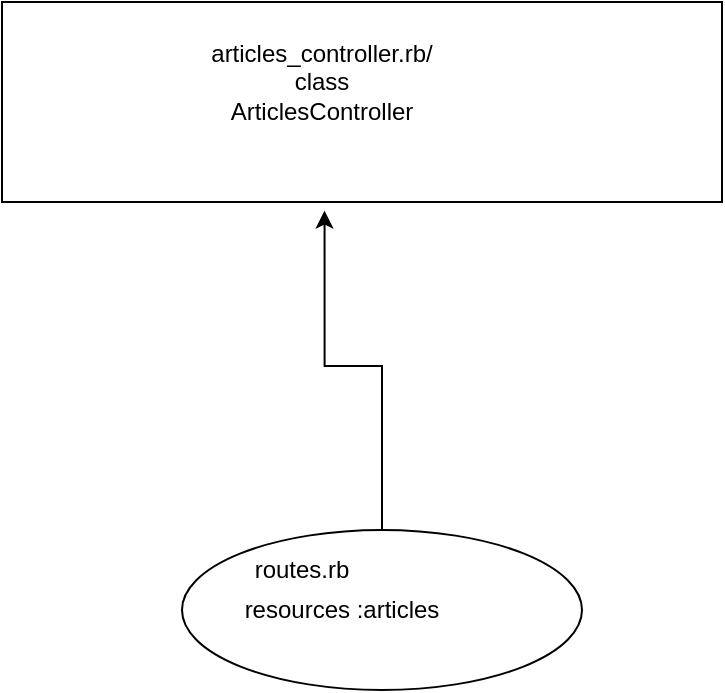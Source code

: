 <mxfile version="14.0.0" type="github">
  <diagram id="saIJt2a8fF6lUq5iMUIm" name="Page-1">
    <mxGraphModel dx="1536" dy="876" grid="1" gridSize="10" guides="1" tooltips="1" connect="1" arrows="1" fold="1" page="1" pageScale="1" pageWidth="1169" pageHeight="827" math="0" shadow="0">
      <root>
        <mxCell id="0" />
        <mxCell id="1" parent="0" />
        <mxCell id="09mGutInpLpsxk74C0XZ-6" value="" style="group" vertex="1" connectable="0" parent="1">
          <mxGeometry x="460" y="374" width="200" height="80" as="geometry" />
        </mxCell>
        <mxCell id="09mGutInpLpsxk74C0XZ-1" value="" style="ellipse;whiteSpace=wrap;html=1;" vertex="1" parent="09mGutInpLpsxk74C0XZ-6">
          <mxGeometry width="200" height="80" as="geometry" />
        </mxCell>
        <mxCell id="09mGutInpLpsxk74C0XZ-2" value="routes.rb" style="text;html=1;strokeColor=none;fillColor=none;align=center;verticalAlign=middle;whiteSpace=wrap;rounded=0;" vertex="1" parent="09mGutInpLpsxk74C0XZ-6">
          <mxGeometry x="40" y="10" width="40" height="20" as="geometry" />
        </mxCell>
        <mxCell id="09mGutInpLpsxk74C0XZ-4" value="resources :articles" style="text;html=1;strokeColor=none;fillColor=none;align=center;verticalAlign=middle;whiteSpace=wrap;rounded=0;" vertex="1" parent="09mGutInpLpsxk74C0XZ-6">
          <mxGeometry x="20" y="30" width="120" height="20" as="geometry" />
        </mxCell>
        <mxCell id="09mGutInpLpsxk74C0XZ-7" value="" style="rounded=0;whiteSpace=wrap;html=1;" vertex="1" parent="1">
          <mxGeometry x="370" y="110" width="360" height="100" as="geometry" />
        </mxCell>
        <mxCell id="09mGutInpLpsxk74C0XZ-9" value="articles_controller.rb/ class ArticlesController" style="text;html=1;strokeColor=none;fillColor=none;align=center;verticalAlign=middle;whiteSpace=wrap;rounded=0;" vertex="1" parent="1">
          <mxGeometry x="500" y="140" width="60" height="20" as="geometry" />
        </mxCell>
        <mxCell id="09mGutInpLpsxk74C0XZ-10" style="edgeStyle=orthogonalEdgeStyle;rounded=0;orthogonalLoop=1;jettySize=auto;html=1;entryX=0.448;entryY=1.043;entryDx=0;entryDy=0;entryPerimeter=0;" edge="1" parent="1" source="09mGutInpLpsxk74C0XZ-1" target="09mGutInpLpsxk74C0XZ-7">
          <mxGeometry relative="1" as="geometry" />
        </mxCell>
      </root>
    </mxGraphModel>
  </diagram>
</mxfile>
